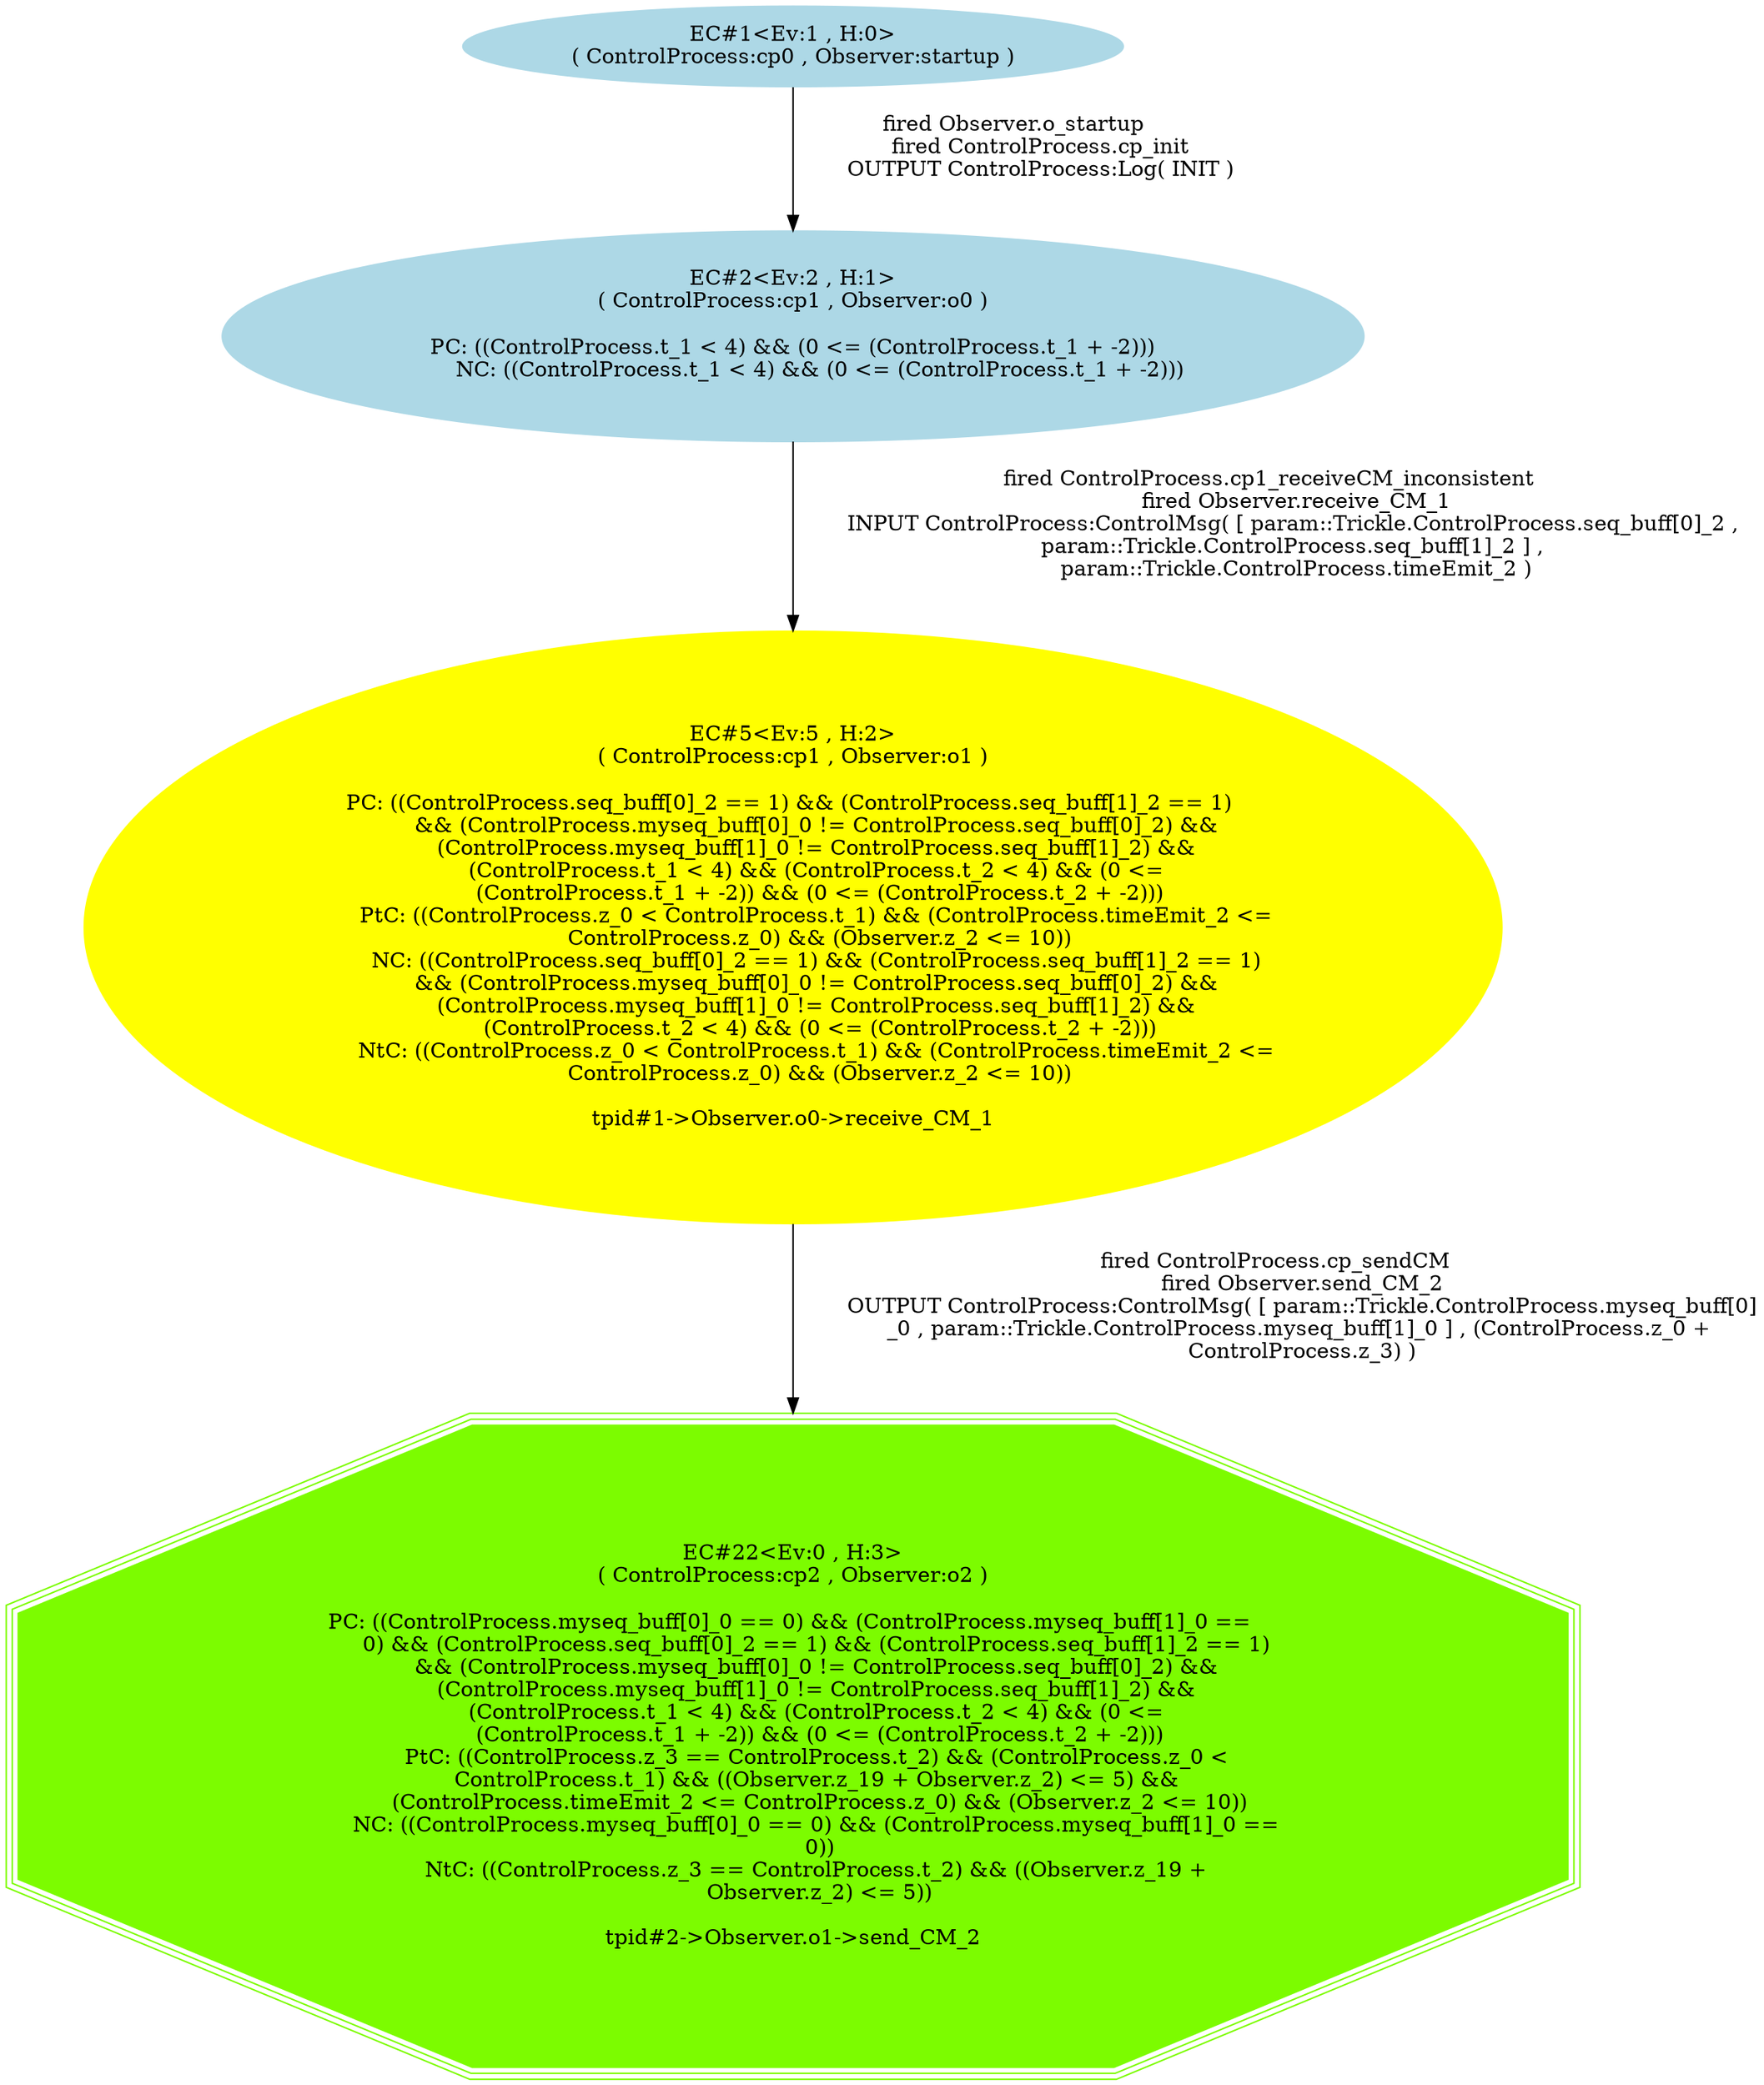 digraph fscn {
EC1 [
	label="EC#1<Ev:1 , H:0>
( ControlProcess:cp0 , Observer:startup )"
	color=lightblue
	shape=ellipse
	style=filled
]
EC1 -> EC2 [
	label="fired Observer.o_startup
	fired ControlProcess.cp_init
	OUTPUT ControlProcess:Log( INIT )
	"
]
EC2 [
	label="EC#2<Ev:2 , H:1>
( ControlProcess:cp1 , Observer:o0 )

PC: ((ControlProcess.t_1 < 4) && (0 <= (ControlProcess.t_1 + -2)))
	NC: ((ControlProcess.t_1 < 4) && (0 <= (ControlProcess.t_1 + -2)))
	"
	color=lightblue
	shape=ellipse
	style=filled
]
EC2 -> EC5 [
	label="fired ControlProcess.cp1_receiveCM_inconsistent
	fired Observer.receive_CM_1
	INPUT ControlProcess:ControlMsg( [ param::Trickle.ControlProcess.seq_buff[0]_2 , 
	param::Trickle.ControlProcess.seq_buff[1]_2 ] , 
	param::Trickle.ControlProcess.timeEmit_2 )
	"
]
EC5 [
	label="EC#5<Ev:5 , H:2>
( ControlProcess:cp1 , Observer:o1 )

PC: ((ControlProcess.seq_buff[0]_2 == 1) && (ControlProcess.seq_buff[1]_2 == 1) 
	&& (ControlProcess.myseq_buff[0]_0 != ControlProcess.seq_buff[0]_2) && 
	(ControlProcess.myseq_buff[1]_0 != ControlProcess.seq_buff[1]_2) && 
	(ControlProcess.t_1 < 4) && (ControlProcess.t_2 < 4) && (0 <= 
	(ControlProcess.t_1 + -2)) && (0 <= (ControlProcess.t_2 + -2)))
	PtC: ((ControlProcess.z_0 < ControlProcess.t_1) && (ControlProcess.timeEmit_2 <= 
	ControlProcess.z_0) && (Observer.z_2 <= 10))
	NC: ((ControlProcess.seq_buff[0]_2 == 1) && (ControlProcess.seq_buff[1]_2 == 1) 
	&& (ControlProcess.myseq_buff[0]_0 != ControlProcess.seq_buff[0]_2) && 
	(ControlProcess.myseq_buff[1]_0 != ControlProcess.seq_buff[1]_2) && 
	(ControlProcess.t_2 < 4) && (0 <= (ControlProcess.t_2 + -2)))
	NtC: ((ControlProcess.z_0 < ControlProcess.t_1) && (ControlProcess.timeEmit_2 <= 
	ControlProcess.z_0) && (Observer.z_2 <= 10))
	
tpid#1->Observer.o0->receive_CM_1"
	color=yellow
	shape=ellipse
	style=filled
]
EC5 -> EC22 [
	label="fired ControlProcess.cp_sendCM
	fired Observer.send_CM_2
	OUTPUT ControlProcess:ControlMsg( [ param::Trickle.ControlProcess.myseq_buff[0]
	_0 , param::Trickle.ControlProcess.myseq_buff[1]_0 ] , (ControlProcess.z_0 + 
	ControlProcess.z_3) )
	"
]
EC22 [
	label="EC#22<Ev:0 , H:3>
( ControlProcess:cp2 , Observer:o2 )

PC: ((ControlProcess.myseq_buff[0]_0 == 0) && (ControlProcess.myseq_buff[1]_0 == 
	0) && (ControlProcess.seq_buff[0]_2 == 1) && (ControlProcess.seq_buff[1]_2 == 1) 
	&& (ControlProcess.myseq_buff[0]_0 != ControlProcess.seq_buff[0]_2) && 
	(ControlProcess.myseq_buff[1]_0 != ControlProcess.seq_buff[1]_2) && 
	(ControlProcess.t_1 < 4) && (ControlProcess.t_2 < 4) && (0 <= 
	(ControlProcess.t_1 + -2)) && (0 <= (ControlProcess.t_2 + -2)))
	PtC: ((ControlProcess.z_3 == ControlProcess.t_2) && (ControlProcess.z_0 < 
	ControlProcess.t_1) && ((Observer.z_19 + Observer.z_2) <= 5) && 
	(ControlProcess.timeEmit_2 <= ControlProcess.z_0) && (Observer.z_2 <= 10))
	NC: ((ControlProcess.myseq_buff[0]_0 == 0) && (ControlProcess.myseq_buff[1]_0 == 
	0))
	NtC: ((ControlProcess.z_3 == ControlProcess.t_2) && ((Observer.z_19 + 
	Observer.z_2) <= 5))
	
tpid#2->Observer.o1->send_CM_2"
	color=lawngreen
	shape=tripleoctagon
	style=filled
]
}